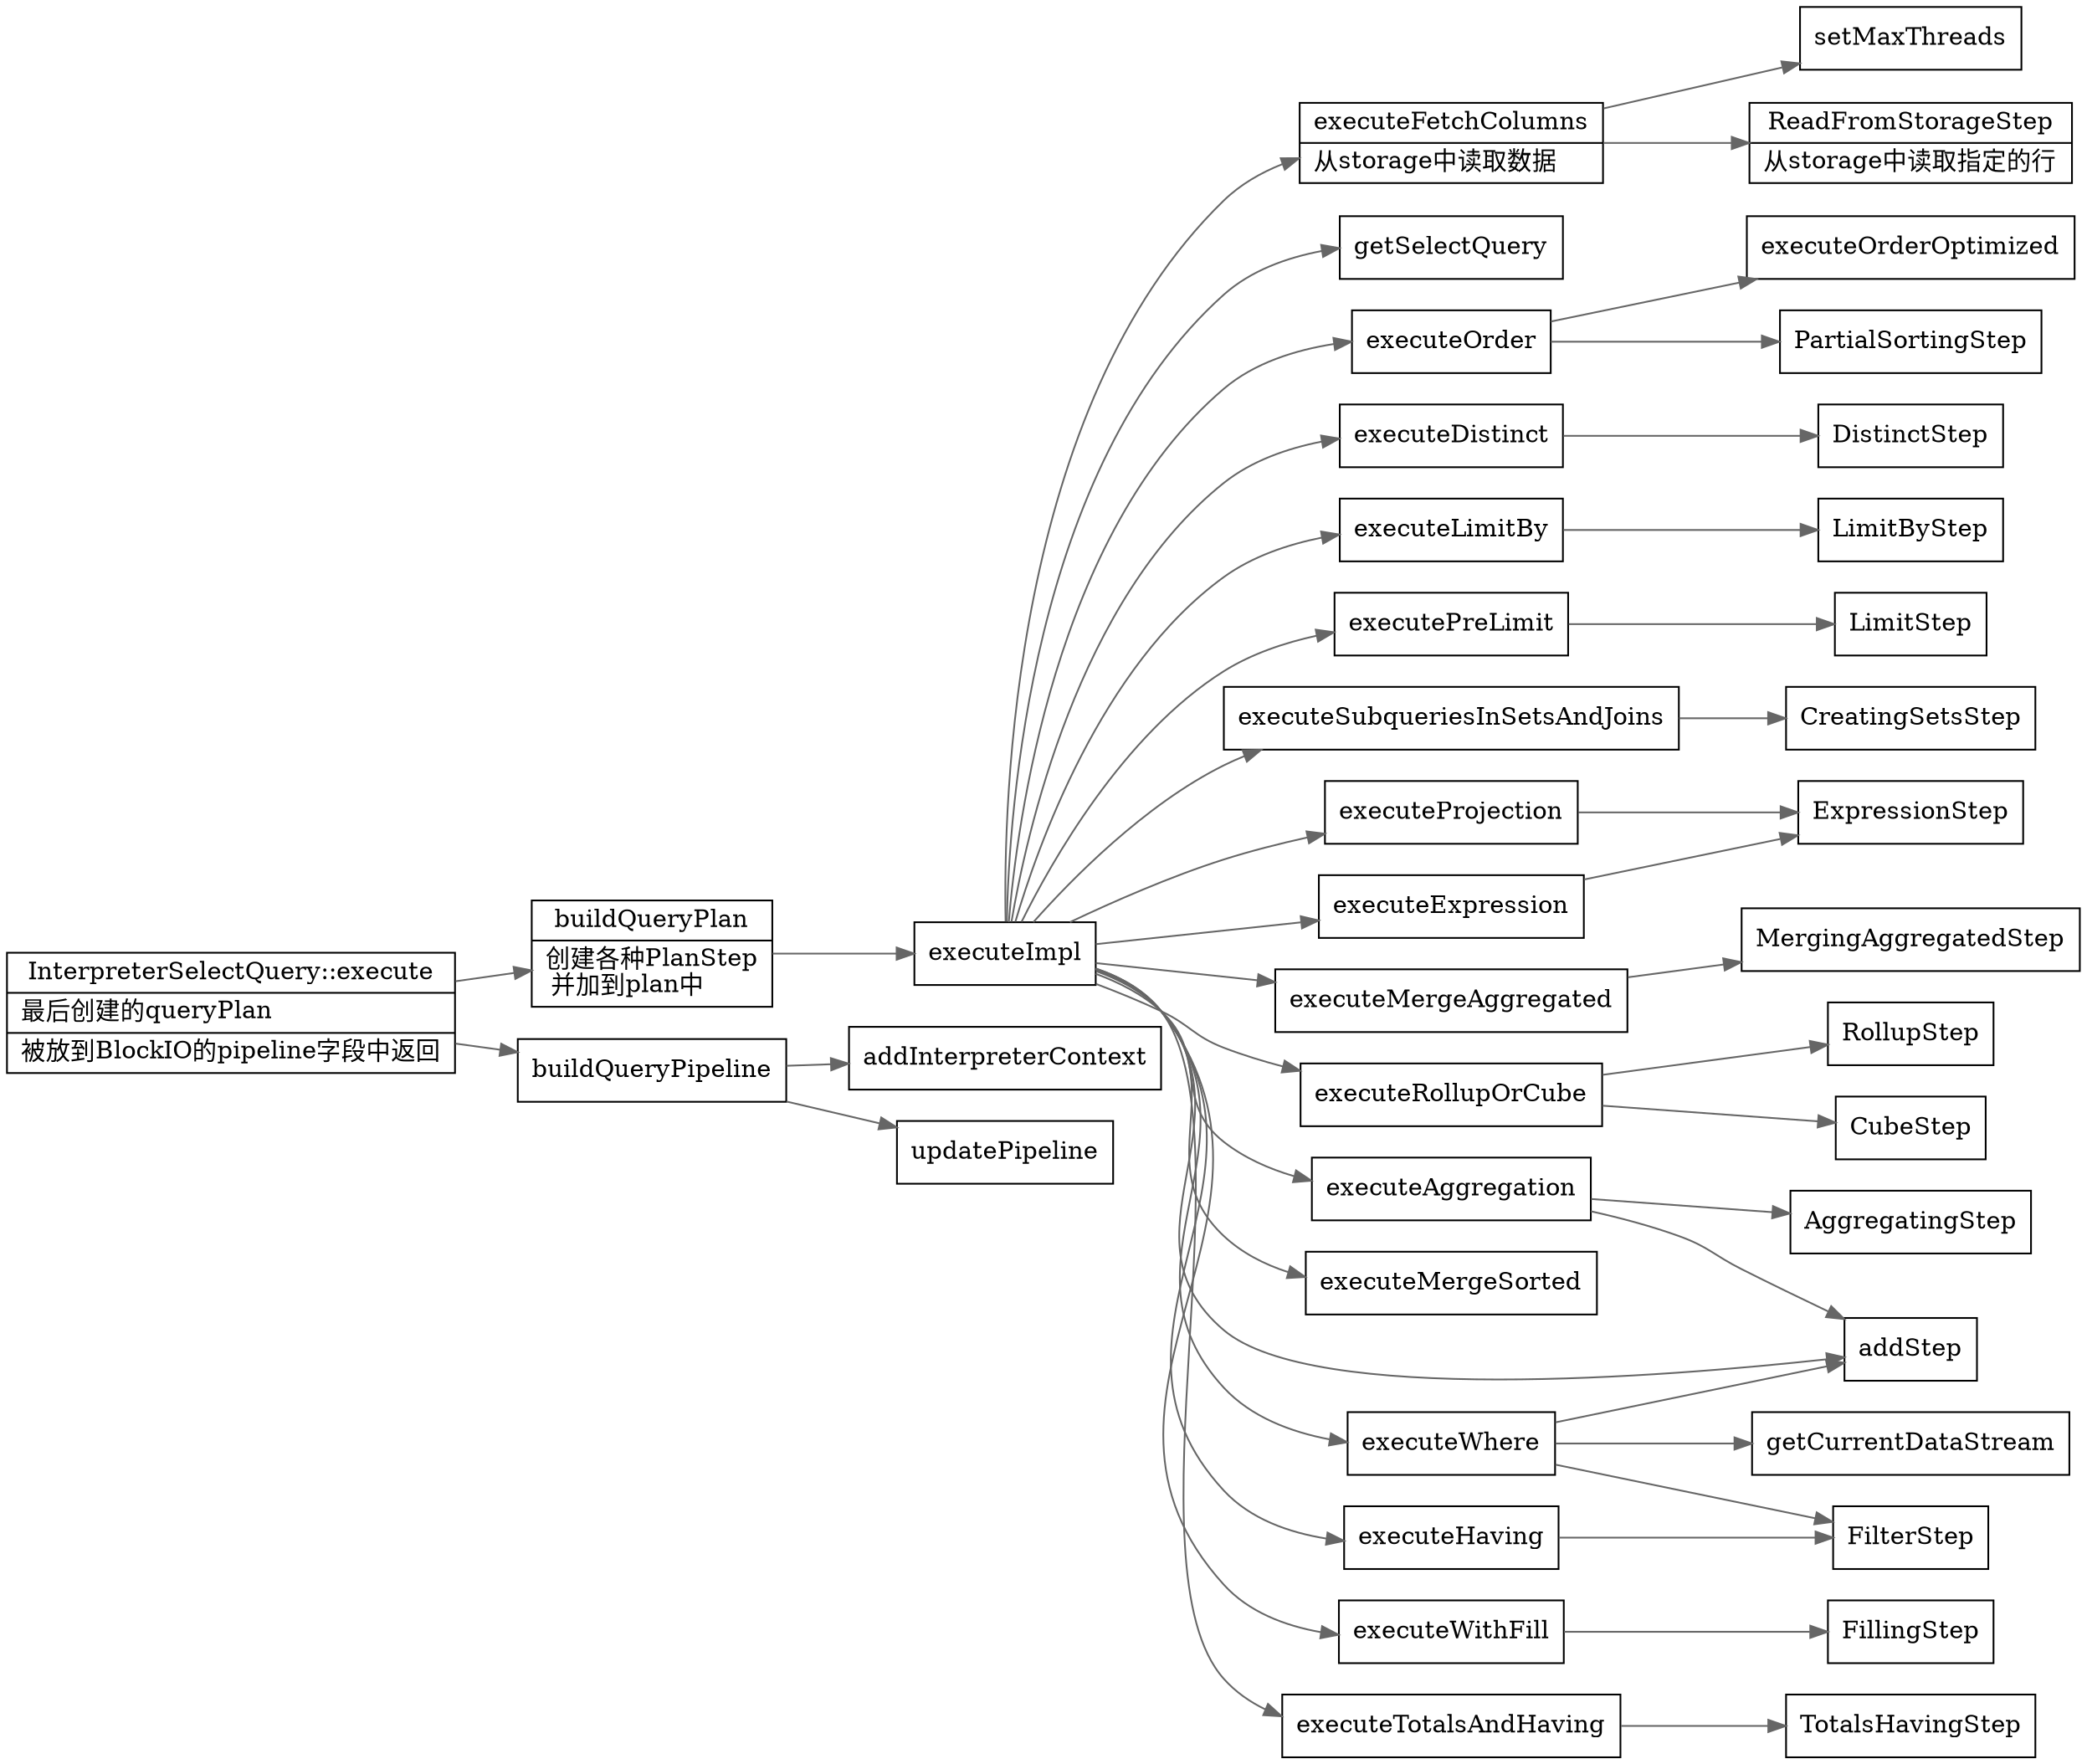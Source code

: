 digraph select_query {
  node[shape=box];
  edge[color=gray40];
  newrank=true;
  rankdir=LR;
  InterpreterSelectQuery_execute[
    shape="record";
    label="{{
      InterpreterSelectQuery::execute|
      最后创建的queryPlan\l|
      被放到BlockIO的pipeline字段中返回\l
    }}";
  ];
  InterpreterSelectQuery_execute -> {
    buildQueryPlan;
    buildQueryPipeline;
  }
  buildQueryPlan[
    shape="record";
    label="{{
      buildQueryPlan|
      创建各种PlanStep\l
      并加到plan中\l
    }}";
  ];
  buildQueryPlan -> executeImpl;
  executeImpl -> {
    executeFetchColumns;
    getSelectQuery;
    executeOrder;
    executeDistinct;
    executeExpression;
    executeLimitBy;
    executePreLimit;
    executeAggregation;
    executeSubqueriesInSetsAndJoins;
    executeMergeAggregated;
    executeRollupOrCube;
    executeHaving;
    executeMergeSorted;
    executeWithFill;
    executeProjection;
    executeWhere;
    executeTotalsAndHaving;
    addStep;
  }
  executeFetchColumns[
    shape="record";
    label="{{
      executeFetchColumns|
      从storage中读取数据\l
    }}";
  ];

  executeWhere -> {
    getCurrentDataStream;
    FilterStep;
    addStep;
  }

  executeAggregation -> {
    AggregatingStep;
    addStep;
  }

  //IQueryPlanStep -> ITransformingStep -> {
  //  FilterStep;
  //  AggregatingStep;
  //}
  //IQueryPlanStep -> ReadFromStorageStep;

  executeExpression -> {
    ExpressionStep;
  }
  executeProjection -> ExpressionStep;
  executeFetchColumns -> {
    setMaxThreads;
    ReadFromStorageStep;
  }
  executeMergeAggregated -> MergingAggregatedStep;
  executeDistinct -> DistinctStep;
  executeOrder -> executeOrderOptimized;
  executeOrder -> PartialSortingStep;
  executePreLimit -> LimitStep;
  executeLimitBy -> LimitByStep;
  executeWithFill -> FillingStep;
  executeRollupOrCube -> {
    RollupStep;
    CubeStep;
  }
  executeHaving -> FilterStep;
  executeTotalsAndHaving -> TotalsHavingStep;
  executeSubqueriesInSetsAndJoins -> CreatingSetsStep;
  ReadFromStorageStep[
    shape="record";
    label="{{
      ReadFromStorageStep|
      从storage中读取指定的行\l
    }}";
  ];
  //ReadFromStorageStep -> {
  //  read;
  //}
  buildQueryPipeline -> {
    updatePipeline;
    addInterpreterContext;
  }

  //subgraph cluster_Storage {
  //  graph[label="Storage";fontsize=20;];
  //  read ->  StorageMergeTree_read;
  //  subgraph cluster_MergeTree {
  //    graph[label="MergeTree";fontsize=20;];
  //    MergeTreeDataSelectExecutor_read -> {
  //      readFromParts;
  //    }
  //  }
  //  subgraph cluster_StorageMergeTree {
  //    graph[label="StorageMergeTree";fontsize=20;];
  //    StorageMergeTree_read -> MergeTreeDataSelectExecutor_read;
  //  }
  //}
  //subgraph cluster_QueryPlan {
  //  graph[label="QueryPlan";fontsize=20;];
  //  addStep
  //  setMaxThreads;
  //  buildQueryPipeline;
  //}
}

